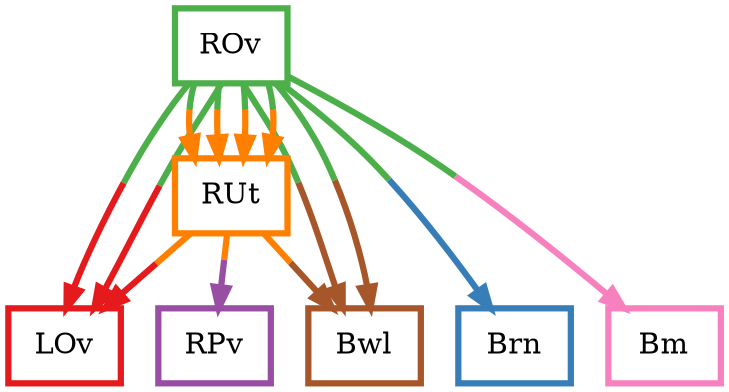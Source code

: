 digraph barS {
	{
		rank=same
	4 [shape=box,penwidth=3,colorscheme=set19,color=3,label="ROv"]
	}
	{
		rank=same
		5 [shape=box,penwidth=3,colorscheme=set19,color=4,label="RPv"]
		3 [shape=box,penwidth=3,colorscheme=set19,color=1,label="LOv"]
		2 [shape=box,penwidth=3,colorscheme=set19,color=7,label="Bwl"]
		1 [shape=box,penwidth=3,colorscheme=set19,color=2,label="Brn"]
		0 [shape=box,penwidth=3,colorscheme=set19,color=8,label="Bm"]
	}
	6 [shape=box,penwidth=3,colorscheme=set19,color=5,label="RUt"]
	6 -> 3 [penwidth=3,colorscheme=set19,color="5;0.5:1"]
	6 -> 2 [penwidth=3,colorscheme=set19,color="5;0.5:7"]
	6 -> 5 [penwidth=3,colorscheme=set19,color="5;0.5:4"]
	4 -> 3 [penwidth=3,colorscheme=set19,color="3;0.5:1"]
	4 -> 2 [penwidth=3,colorscheme=set19,color="3;0.5:7"]
	4 -> 6 [penwidth=3,colorscheme=set19,color="3;0.5:5"]
	4 -> 1 [penwidth=3,colorscheme=set19,color="3;0.5:2"]
	4 -> 0 [penwidth=3,colorscheme=set19,color="3;0.5:8"]
	4 -> 6 [penwidth=3,colorscheme=set19,color="3;0.5:5"]
	4 -> 6 [penwidth=3,colorscheme=set19,color="3;0.5:5"]
	4 -> 3 [penwidth=3,colorscheme=set19,color="3;0.5:1"]
	4 -> 2 [penwidth=3,colorscheme=set19,color="3;0.5:7"]
	4 -> 6 [penwidth=3,colorscheme=set19,color="3;0.5:5"]
}

